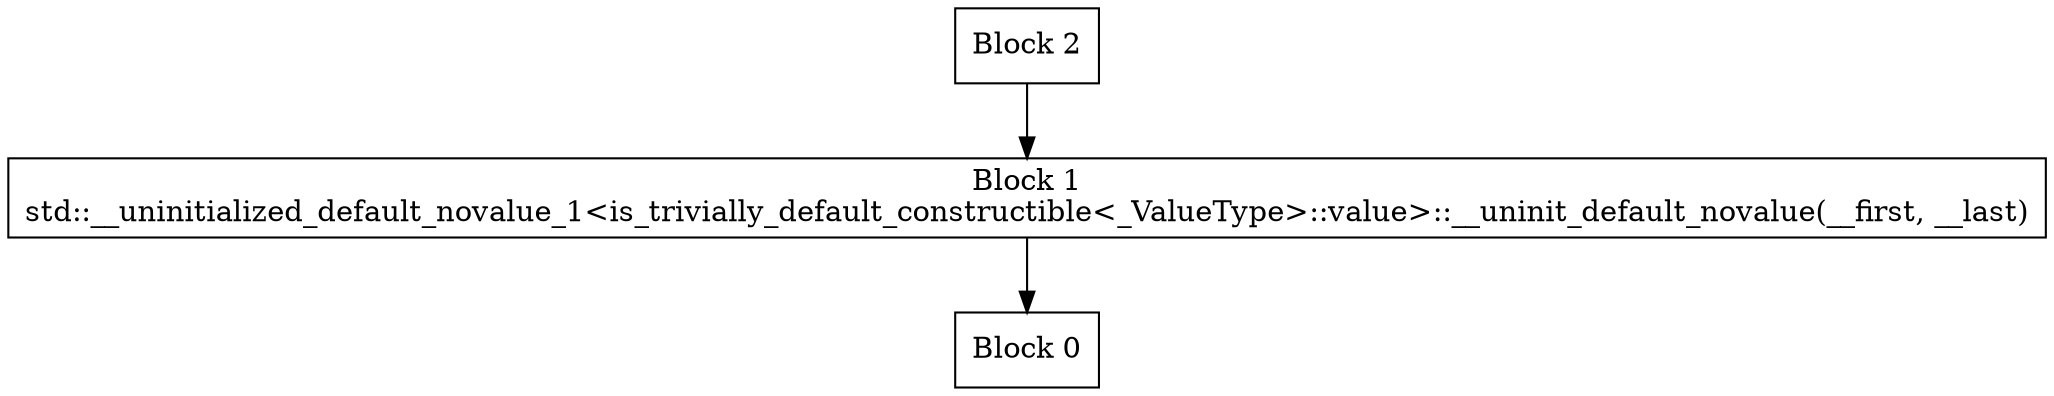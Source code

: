 digraph CFG {
  node [shape=box];
  0 [label="Block 0\n"];
  1 [label="Block 1\nstd::__uninitialized_default_novalue_1<is_trivially_default_constructible<_ValueType>::value>::__uninit_default_novalue(__first, __last)\n"];
  2 [label="Block 2\n"];
  1 -> 0;
  2 -> 1;
}
